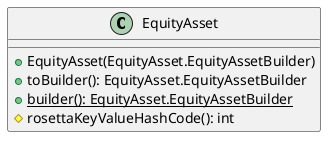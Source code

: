 @startuml

    class EquityAsset [[EquityAsset.html]] {
        +EquityAsset(EquityAsset.EquityAssetBuilder)
        +toBuilder(): EquityAsset.EquityAssetBuilder
        {static} +builder(): EquityAsset.EquityAssetBuilder
        #rosettaKeyValueHashCode(): int
    }

@enduml
